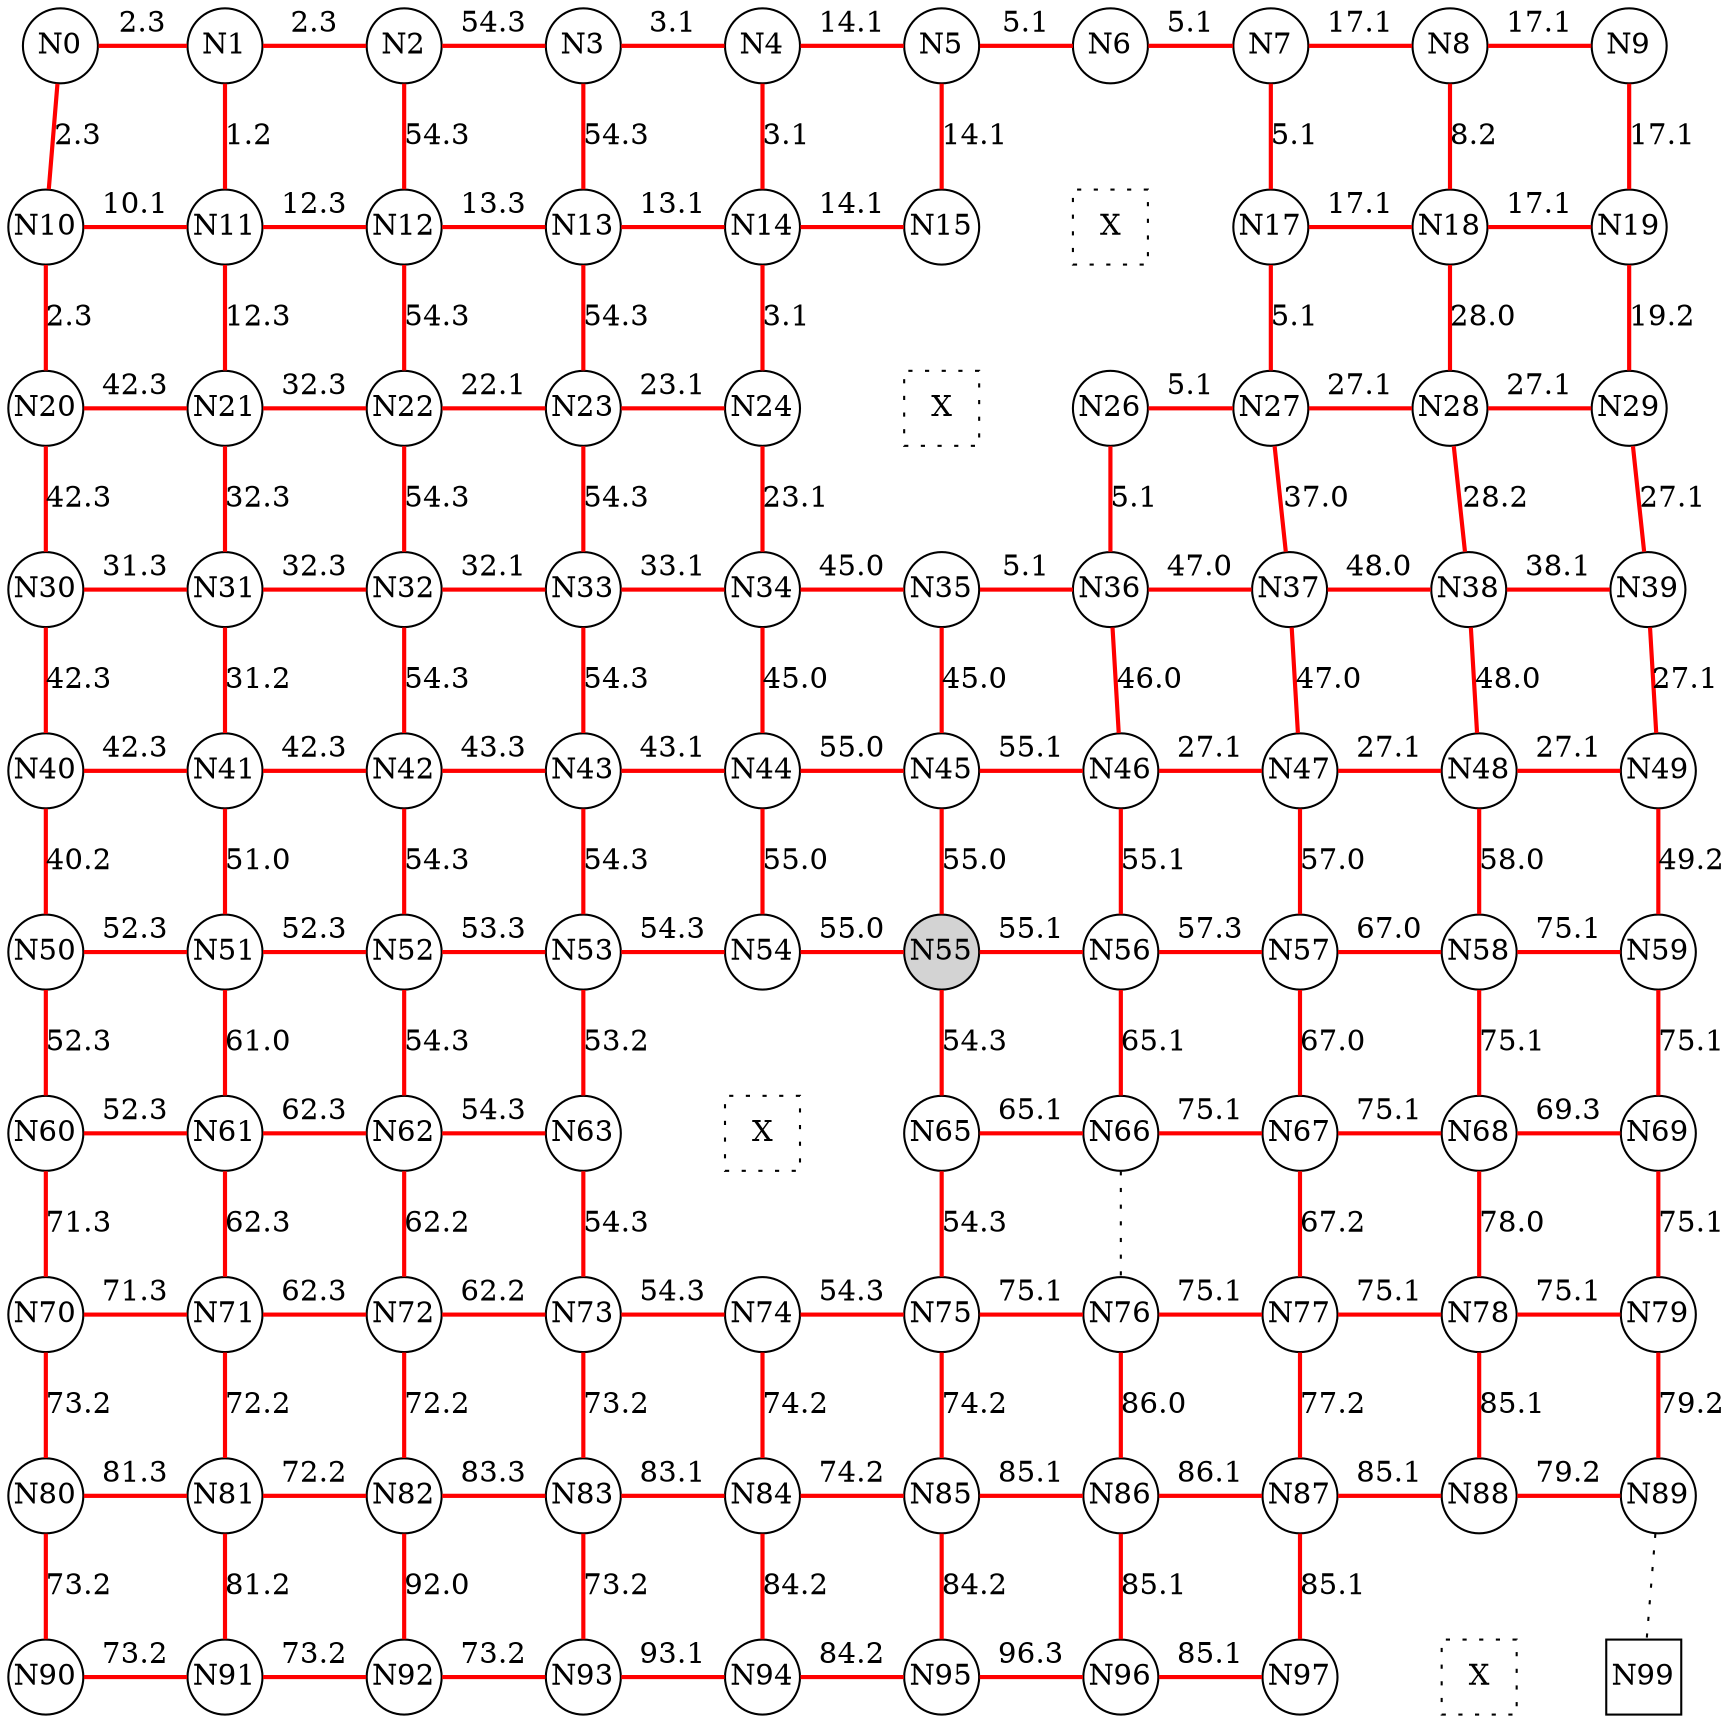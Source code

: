
 digraph G { graph [layout=dot] 
 {rank=same; N0 [shape=circle, fixedsize=true]; N1 [shape=circle, fixedsize=true]; N2 [shape=circle, fixedsize=true]; N3 [shape=circle, fixedsize=true]; N4 [shape=circle, fixedsize=true]; N5 [shape=circle, fixedsize=true]; N6 [shape=circle, fixedsize=true]; N7 [shape=circle, fixedsize=true]; N8 [shape=circle, fixedsize=true]; N9 [shape=circle, fixedsize=true];  }
 {rank=same; N10 [shape=circle, fixedsize=true]; N11 [shape=circle, fixedsize=true]; N12 [shape=circle, fixedsize=true]; N13 [shape=circle, fixedsize=true]; N14 [shape=circle, fixedsize=true]; N15 [shape=circle, fixedsize=true]; N16 [shape=square, style=dotted, fixedsize=true, label=X]; N17 [shape=circle, fixedsize=true]; N18 [shape=circle, fixedsize=true]; N19 [shape=circle, fixedsize=true];  }
 {rank=same; N20 [shape=circle, fixedsize=true]; N21 [shape=circle, fixedsize=true]; N22 [shape=circle, fixedsize=true]; N23 [shape=circle, fixedsize=true]; N24 [shape=circle, fixedsize=true]; N25 [shape=square, style=dotted, fixedsize=true, label=X]; N26 [shape=circle, fixedsize=true]; N27 [shape=circle, fixedsize=true]; N28 [shape=circle, fixedsize=true]; N29 [shape=circle, fixedsize=true];  }
 {rank=same; N30 [shape=circle, fixedsize=true]; N31 [shape=circle, fixedsize=true]; N32 [shape=circle, fixedsize=true]; N33 [shape=circle, fixedsize=true]; N34 [shape=circle, fixedsize=true]; N35 [shape=circle, fixedsize=true]; N36 [shape=circle, fixedsize=true]; N37 [shape=circle, fixedsize=true]; N38 [shape=circle, fixedsize=true]; N39 [shape=circle, fixedsize=true];  }
 {rank=same; N40 [shape=circle, fixedsize=true]; N41 [shape=circle, fixedsize=true]; N42 [shape=circle, fixedsize=true]; N43 [shape=circle, fixedsize=true]; N44 [shape=circle, fixedsize=true]; N45 [shape=circle, fixedsize=true]; N46 [shape=circle, fixedsize=true]; N47 [shape=circle, fixedsize=true]; N48 [shape=circle, fixedsize=true]; N49 [shape=circle, fixedsize=true];  }
 {rank=same; N50 [shape=circle, fixedsize=true]; N51 [shape=circle, fixedsize=true]; N52 [shape=circle, fixedsize=true]; N53 [shape=circle, fixedsize=true]; N54 [shape=circle, fixedsize=true]; N55 [shape=circle, style=filled, fixedsize=true]; N56 [shape=circle, fixedsize=true]; N57 [shape=circle, fixedsize=true]; N58 [shape=circle, fixedsize=true]; N59 [shape=circle, fixedsize=true];  }
 {rank=same; N60 [shape=circle, fixedsize=true]; N61 [shape=circle, fixedsize=true]; N62 [shape=circle, fixedsize=true]; N63 [shape=circle, fixedsize=true]; N64 [shape=square, style=dotted, fixedsize=true, label=X]; N65 [shape=circle, fixedsize=true]; N66 [shape=circle, fixedsize=true]; N67 [shape=circle, fixedsize=true]; N68 [shape=circle, fixedsize=true]; N69 [shape=circle, fixedsize=true];  }
 {rank=same; N70 [shape=circle, fixedsize=true]; N71 [shape=circle, fixedsize=true]; N72 [shape=circle, fixedsize=true]; N73 [shape=circle, fixedsize=true]; N74 [shape=circle, fixedsize=true]; N75 [shape=circle, fixedsize=true]; N76 [shape=circle, fixedsize=true]; N77 [shape=circle, fixedsize=true]; N78 [shape=circle, fixedsize=true]; N79 [shape=circle, fixedsize=true];  }
 {rank=same; N80 [shape=circle, fixedsize=true]; N81 [shape=circle, fixedsize=true]; N82 [shape=circle, fixedsize=true]; N83 [shape=circle, fixedsize=true]; N84 [shape=circle, fixedsize=true]; N85 [shape=circle, fixedsize=true]; N86 [shape=circle, fixedsize=true]; N87 [shape=circle, fixedsize=true]; N88 [shape=circle, fixedsize=true]; N89 [shape=circle, fixedsize=true];  }
 {rank=same; N90 [shape=circle, fixedsize=true]; N91 [shape=circle, fixedsize=true]; N92 [shape=circle, fixedsize=true]; N93 [shape=circle, fixedsize=true]; N94 [shape=circle, fixedsize=true]; N95 [shape=circle, fixedsize=true]; N96 [shape=circle, fixedsize=true]; N97 [shape=circle, fixedsize=true]; N98 [shape=square, style=dotted, fixedsize=true, label=X]; N99 [shape=square, fixedsize=true];  }
N0->N1 [dir=none, color=red, style=bold, label="2.3"]
N1->N2 [dir=none, color=red, style=bold, label="2.3"]
N2->N3 [dir=none, color=red, style=bold, label="54.3"]
N3->N4 [dir=none, color=red, style=bold, label="3.1"]
N4->N5 [dir=none, color=red, style=bold, label="14.1"]
N5->N6 [dir=none, color=red, style=bold, label="5.1"]
N6->N7 [dir=none, color=red, style=bold, label="5.1"]
N7->N8 [dir=none, color=red, style=bold, label="17.1"]
N8->N9 [dir=none, color=red, style=bold, label="17.1"]
N10->N11 [dir=none, color=red, style=bold, label="10.1"]
N11->N12 [dir=none, color=red, style=bold, label="12.3"]
N12->N13 [dir=none, color=red, style=bold, label="13.3"]
N13->N14 [dir=none, color=red, style=bold, label="13.1"]
N14->N15 [dir=none, color=red, style=bold, label="14.1"]
N15->N16 [dir=none, style=invis, label=" "]
N16->N17 [dir=none, style=invis, label=" "]
N17->N18 [dir=none, color=red, style=bold, label="17.1"]
N18->N19 [dir=none, color=red, style=bold, label="17.1"]
N20->N21 [dir=none, color=red, style=bold, label="42.3"]
N21->N22 [dir=none, color=red, style=bold, label="32.3"]
N22->N23 [dir=none, color=red, style=bold, label="22.1"]
N23->N24 [dir=none, color=red, style=bold, label="23.1"]
N24->N25 [dir=none, style=invis, label=" "]
N25->N26 [dir=none, style=invis, label=" "]
N26->N27 [dir=none, color=red, style=bold, label="5.1"]
N27->N28 [dir=none, color=red, style=bold, label="27.1"]
N28->N29 [dir=none, color=red, style=bold, label="27.1"]
N30->N31 [dir=none, color=red, style=bold, label="31.3"]
N31->N32 [dir=none, color=red, style=bold, label="32.3"]
N32->N33 [dir=none, color=red, style=bold, label="32.1"]
N33->N34 [dir=none, color=red, style=bold, label="33.1"]
N34->N35 [dir=none, color=red, style=bold, label="45.0"]
N35->N36 [dir=none, color=red, style=bold, label="5.1"]
N36->N37 [dir=none, color=red, style=bold, label="47.0"]
N37->N38 [dir=none, color=red, style=bold, label="48.0"]
N38->N39 [dir=none, color=red, style=bold, label="38.1"]
N40->N41 [dir=none, color=red, style=bold, label="42.3"]
N41->N42 [dir=none, color=red, style=bold, label="42.3"]
N42->N43 [dir=none, color=red, style=bold, label="43.3"]
N43->N44 [dir=none, color=red, style=bold, label="43.1"]
N44->N45 [dir=none, color=red, style=bold, label="55.0"]
N45->N46 [dir=none, color=red, style=bold, label="55.1"]
N46->N47 [dir=none, color=red, style=bold, label="27.1"]
N47->N48 [dir=none, color=red, style=bold, label="27.1"]
N48->N49 [dir=none, color=red, style=bold, label="27.1"]
N50->N51 [dir=none, color=red, style=bold, label="52.3"]
N51->N52 [dir=none, color=red, style=bold, label="52.3"]
N52->N53 [dir=none, color=red, style=bold, label="53.3"]
N53->N54 [dir=none, color=red, style=bold, label="54.3"]
N54->N55 [dir=none, color=red, style=bold, label="55.0"]
N55->N56 [dir=none, color=red, style=bold, label="55.1"]
N56->N57 [dir=none, color=red, style=bold, label="57.3"]
N57->N58 [dir=none, color=red, style=bold, label="67.0"]
N58->N59 [dir=none, color=red, style=bold, label="75.1"]
N60->N61 [dir=none, color=red, style=bold, label="52.3"]
N61->N62 [dir=none, color=red, style=bold, label="62.3"]
N62->N63 [dir=none, color=red, style=bold, label="54.3"]
N63->N64 [dir=none, style=invis, label=" "]
N64->N65 [dir=none, style=invis, label=" "]
N65->N66 [dir=none, color=red, style=bold, label="65.1"]
N66->N67 [dir=none, color=red, style=bold, label="75.1"]
N67->N68 [dir=none, color=red, style=bold, label="75.1"]
N68->N69 [dir=none, color=red, style=bold, label="69.3"]
N70->N71 [dir=none, color=red, style=bold, label="71.3"]
N71->N72 [dir=none, color=red, style=bold, label="62.3"]
N72->N73 [dir=none, color=red, style=bold, label="62.2"]
N73->N74 [dir=none, color=red, style=bold, label="54.3"]
N74->N75 [dir=none, color=red, style=bold, label="54.3"]
N75->N76 [dir=none, color=red, style=bold, label="75.1"]
N76->N77 [dir=none, color=red, style=bold, label="75.1"]
N77->N78 [dir=none, color=red, style=bold, label="75.1"]
N78->N79 [dir=none, color=red, style=bold, label="75.1"]
N80->N81 [dir=none, color=red, style=bold, label="81.3"]
N81->N82 [dir=none, color=red, style=bold, label="72.2"]
N82->N83 [dir=none, color=red, style=bold, label="83.3"]
N83->N84 [dir=none, color=red, style=bold, label="83.1"]
N84->N85 [dir=none, color=red, style=bold, label="74.2"]
N85->N86 [dir=none, color=red, style=bold, label="85.1"]
N86->N87 [dir=none, color=red, style=bold, label="86.1"]
N87->N88 [dir=none, color=red, style=bold, label="85.1"]
N88->N89 [dir=none, color=red, style=bold, label="79.2"]
N90->N91 [dir=none, color=red, style=bold, label="73.2"]
N91->N92 [dir=none, color=red, style=bold, label="73.2"]
N92->N93 [dir=none, color=red, style=bold, label="73.2"]
N93->N94 [dir=none, color=red, style=bold, label="93.1"]
N94->N95 [dir=none, color=red, style=bold, label="84.2"]
N95->N96 [dir=none, color=red, style=bold, label="96.3"]
N96->N97 [dir=none, color=red, style=bold, label="85.1"]
N97->N98 [dir=none, style=invis, label=" "]
N98->N99 [dir=none, style=invis, label=" "]
N0->N10 [dir=none, color=red, style=bold, label="2.3"]
N10->N20 [dir=none, color=red, style=bold, label="2.3"]
N20->N30 [dir=none, color=red, style=bold, label="42.3"]
N30->N40 [dir=none, color=red, style=bold, label="42.3"]
N40->N50 [dir=none, color=red, style=bold, label="40.2"]
N50->N60 [dir=none, color=red, style=bold, label="52.3"]
N60->N70 [dir=none, color=red, style=bold, label="71.3"]
N70->N80 [dir=none, color=red, style=bold, label="73.2"]
N80->N90 [dir=none, color=red, style=bold, label="73.2"]
N1->N11 [dir=none, color=red, style=bold, label="1.2"]
N11->N21 [dir=none, color=red, style=bold, label="12.3"]
N21->N31 [dir=none, color=red, style=bold, label="32.3"]
N31->N41 [dir=none, color=red, style=bold, label="31.2"]
N41->N51 [dir=none, color=red, style=bold, label="51.0"]
N51->N61 [dir=none, color=red, style=bold, label="61.0"]
N61->N71 [dir=none, color=red, style=bold, label="62.3"]
N71->N81 [dir=none, color=red, style=bold, label="72.2"]
N81->N91 [dir=none, color=red, style=bold, label="81.2"]
N2->N12 [dir=none, color=red, style=bold, label="54.3"]
N12->N22 [dir=none, color=red, style=bold, label="54.3"]
N22->N32 [dir=none, color=red, style=bold, label="54.3"]
N32->N42 [dir=none, color=red, style=bold, label="54.3"]
N42->N52 [dir=none, color=red, style=bold, label="54.3"]
N52->N62 [dir=none, color=red, style=bold, label="54.3"]
N62->N72 [dir=none, color=red, style=bold, label="62.2"]
N72->N82 [dir=none, color=red, style=bold, label="72.2"]
N82->N92 [dir=none, color=red, style=bold, label="92.0"]
N3->N13 [dir=none, color=red, style=bold, label="54.3"]
N13->N23 [dir=none, color=red, style=bold, label="54.3"]
N23->N33 [dir=none, color=red, style=bold, label="54.3"]
N33->N43 [dir=none, color=red, style=bold, label="54.3"]
N43->N53 [dir=none, color=red, style=bold, label="54.3"]
N53->N63 [dir=none, color=red, style=bold, label="53.2"]
N63->N73 [dir=none, color=red, style=bold, label="54.3"]
N73->N83 [dir=none, color=red, style=bold, label="73.2"]
N83->N93 [dir=none, color=red, style=bold, label="73.2"]
N4->N14 [dir=none, color=red, style=bold, label="3.1"]
N14->N24 [dir=none, color=red, style=bold, label="3.1"]
N24->N34 [dir=none, color=red, style=bold, label="23.1"]
N34->N44 [dir=none, color=red, style=bold, label="45.0"]
N44->N54 [dir=none, color=red, style=bold, label="55.0"]
N54->N64 [dir=none, style=invis, label=" "]
N64->N74 [dir=none, style=invis, label=" "]
N74->N84 [dir=none, color=red, style=bold, label="74.2"]
N84->N94 [dir=none, color=red, style=bold, label="84.2"]
N5->N15 [dir=none, color=red, style=bold, label="14.1"]
N15->N25 [dir=none, style=invis, label=" "]
N25->N35 [dir=none, style=invis, label=" "]
N35->N45 [dir=none, color=red, style=bold, label="45.0"]
N45->N55 [dir=none, color=red, style=bold, label="55.0"]
N55->N65 [dir=none, color=red, style=bold, label="54.3"]
N65->N75 [dir=none, color=red, style=bold, label="54.3"]
N75->N85 [dir=none, color=red, style=bold, label="74.2"]
N85->N95 [dir=none, color=red, style=bold, label="84.2"]
N6->N16 [dir=none, style=invis, label=" "]
N16->N26 [dir=none, style=invis, label=" "]
N26->N36 [dir=none, color=red, style=bold, label="5.1"]
N36->N46 [dir=none, color=red, style=bold, label="46.0"]
N46->N56 [dir=none, color=red, style=bold, label="55.1"]
N56->N66 [dir=none, color=red, style=bold, label="65.1"]
N66->N76 [dir=none, style=dotted, label=""]
N76->N86 [dir=none, color=red, style=bold, label="86.0"]
N86->N96 [dir=none, color=red, style=bold, label="85.1"]
N7->N17 [dir=none, color=red, style=bold, label="5.1"]
N17->N27 [dir=none, color=red, style=bold, label="5.1"]
N27->N37 [dir=none, color=red, style=bold, label="37.0"]
N37->N47 [dir=none, color=red, style=bold, label="47.0"]
N47->N57 [dir=none, color=red, style=bold, label="57.0"]
N57->N67 [dir=none, color=red, style=bold, label="67.0"]
N67->N77 [dir=none, color=red, style=bold, label="67.2"]
N77->N87 [dir=none, color=red, style=bold, label="77.2"]
N87->N97 [dir=none, color=red, style=bold, label="85.1"]
N8->N18 [dir=none, color=red, style=bold, label="8.2"]
N18->N28 [dir=none, color=red, style=bold, label="28.0"]
N28->N38 [dir=none, color=red, style=bold, label="28.2"]
N38->N48 [dir=none, color=red, style=bold, label="48.0"]
N48->N58 [dir=none, color=red, style=bold, label="58.0"]
N58->N68 [dir=none, color=red, style=bold, label="75.1"]
N68->N78 [dir=none, color=red, style=bold, label="78.0"]
N78->N88 [dir=none, color=red, style=bold, label="85.1"]
N88->N98 [dir=none, style=invis, label=" "]
N9->N19 [dir=none, color=red, style=bold, label="17.1"]
N19->N29 [dir=none, color=red, style=bold, label="19.2"]
N29->N39 [dir=none, color=red, style=bold, label="27.1"]
N39->N49 [dir=none, color=red, style=bold, label="27.1"]
N49->N59 [dir=none, color=red, style=bold, label="49.2"]
N59->N69 [dir=none, color=red, style=bold, label="75.1"]
N69->N79 [dir=none, color=red, style=bold, label="75.1"]
N79->N89 [dir=none, color=red, style=bold, label="79.2"]
N89->N99 [dir=none, style=dotted, label=""]
 }